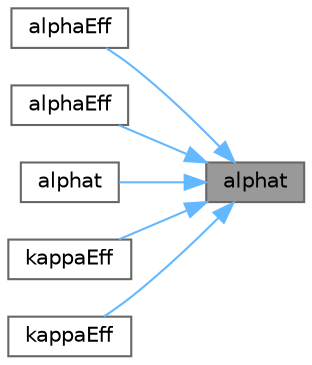 digraph "alphat"
{
 // LATEX_PDF_SIZE
  bgcolor="transparent";
  edge [fontname=Helvetica,fontsize=10,labelfontname=Helvetica,labelfontsize=10];
  node [fontname=Helvetica,fontsize=10,shape=box,height=0.2,width=0.4];
  rankdir="RL";
  Node1 [id="Node000001",label="alphat",height=0.2,width=0.4,color="gray40", fillcolor="grey60", style="filled", fontcolor="black",tooltip=" "];
  Node1 -> Node2 [id="edge1_Node000001_Node000002",dir="back",color="steelblue1",style="solid",tooltip=" "];
  Node2 [id="Node000002",label="alphaEff",height=0.2,width=0.4,color="grey40", fillcolor="white", style="filled",URL="$classFoam_1_1EddyDiffusivity.html#a99fc92d8b6ef4338a6177fbcfe1fea10",tooltip=" "];
  Node1 -> Node3 [id="edge2_Node000001_Node000003",dir="back",color="steelblue1",style="solid",tooltip=" "];
  Node3 [id="Node000003",label="alphaEff",height=0.2,width=0.4,color="grey40", fillcolor="white", style="filled",URL="$classFoam_1_1EddyDiffusivity.html#a81a22a1a0517eb7134c6337e8adbfdbc",tooltip=" "];
  Node1 -> Node4 [id="edge3_Node000001_Node000004",dir="back",color="steelblue1",style="solid",tooltip=" "];
  Node4 [id="Node000004",label="alphat",height=0.2,width=0.4,color="grey40", fillcolor="white", style="filled",URL="$classFoam_1_1EddyDiffusivity.html#acf1900b0042e178056ee59b71a15d525",tooltip=" "];
  Node1 -> Node5 [id="edge4_Node000001_Node000005",dir="back",color="steelblue1",style="solid",tooltip=" "];
  Node5 [id="Node000005",label="kappaEff",height=0.2,width=0.4,color="grey40", fillcolor="white", style="filled",URL="$classFoam_1_1EddyDiffusivity.html#a7ffd5066196c7615ab2e9ba33428be68",tooltip=" "];
  Node1 -> Node6 [id="edge5_Node000001_Node000006",dir="back",color="steelblue1",style="solid",tooltip=" "];
  Node6 [id="Node000006",label="kappaEff",height=0.2,width=0.4,color="grey40", fillcolor="white", style="filled",URL="$classFoam_1_1EddyDiffusivity.html#af1fe70fdaae53f5e761847fe0b1046f0",tooltip=" "];
}
